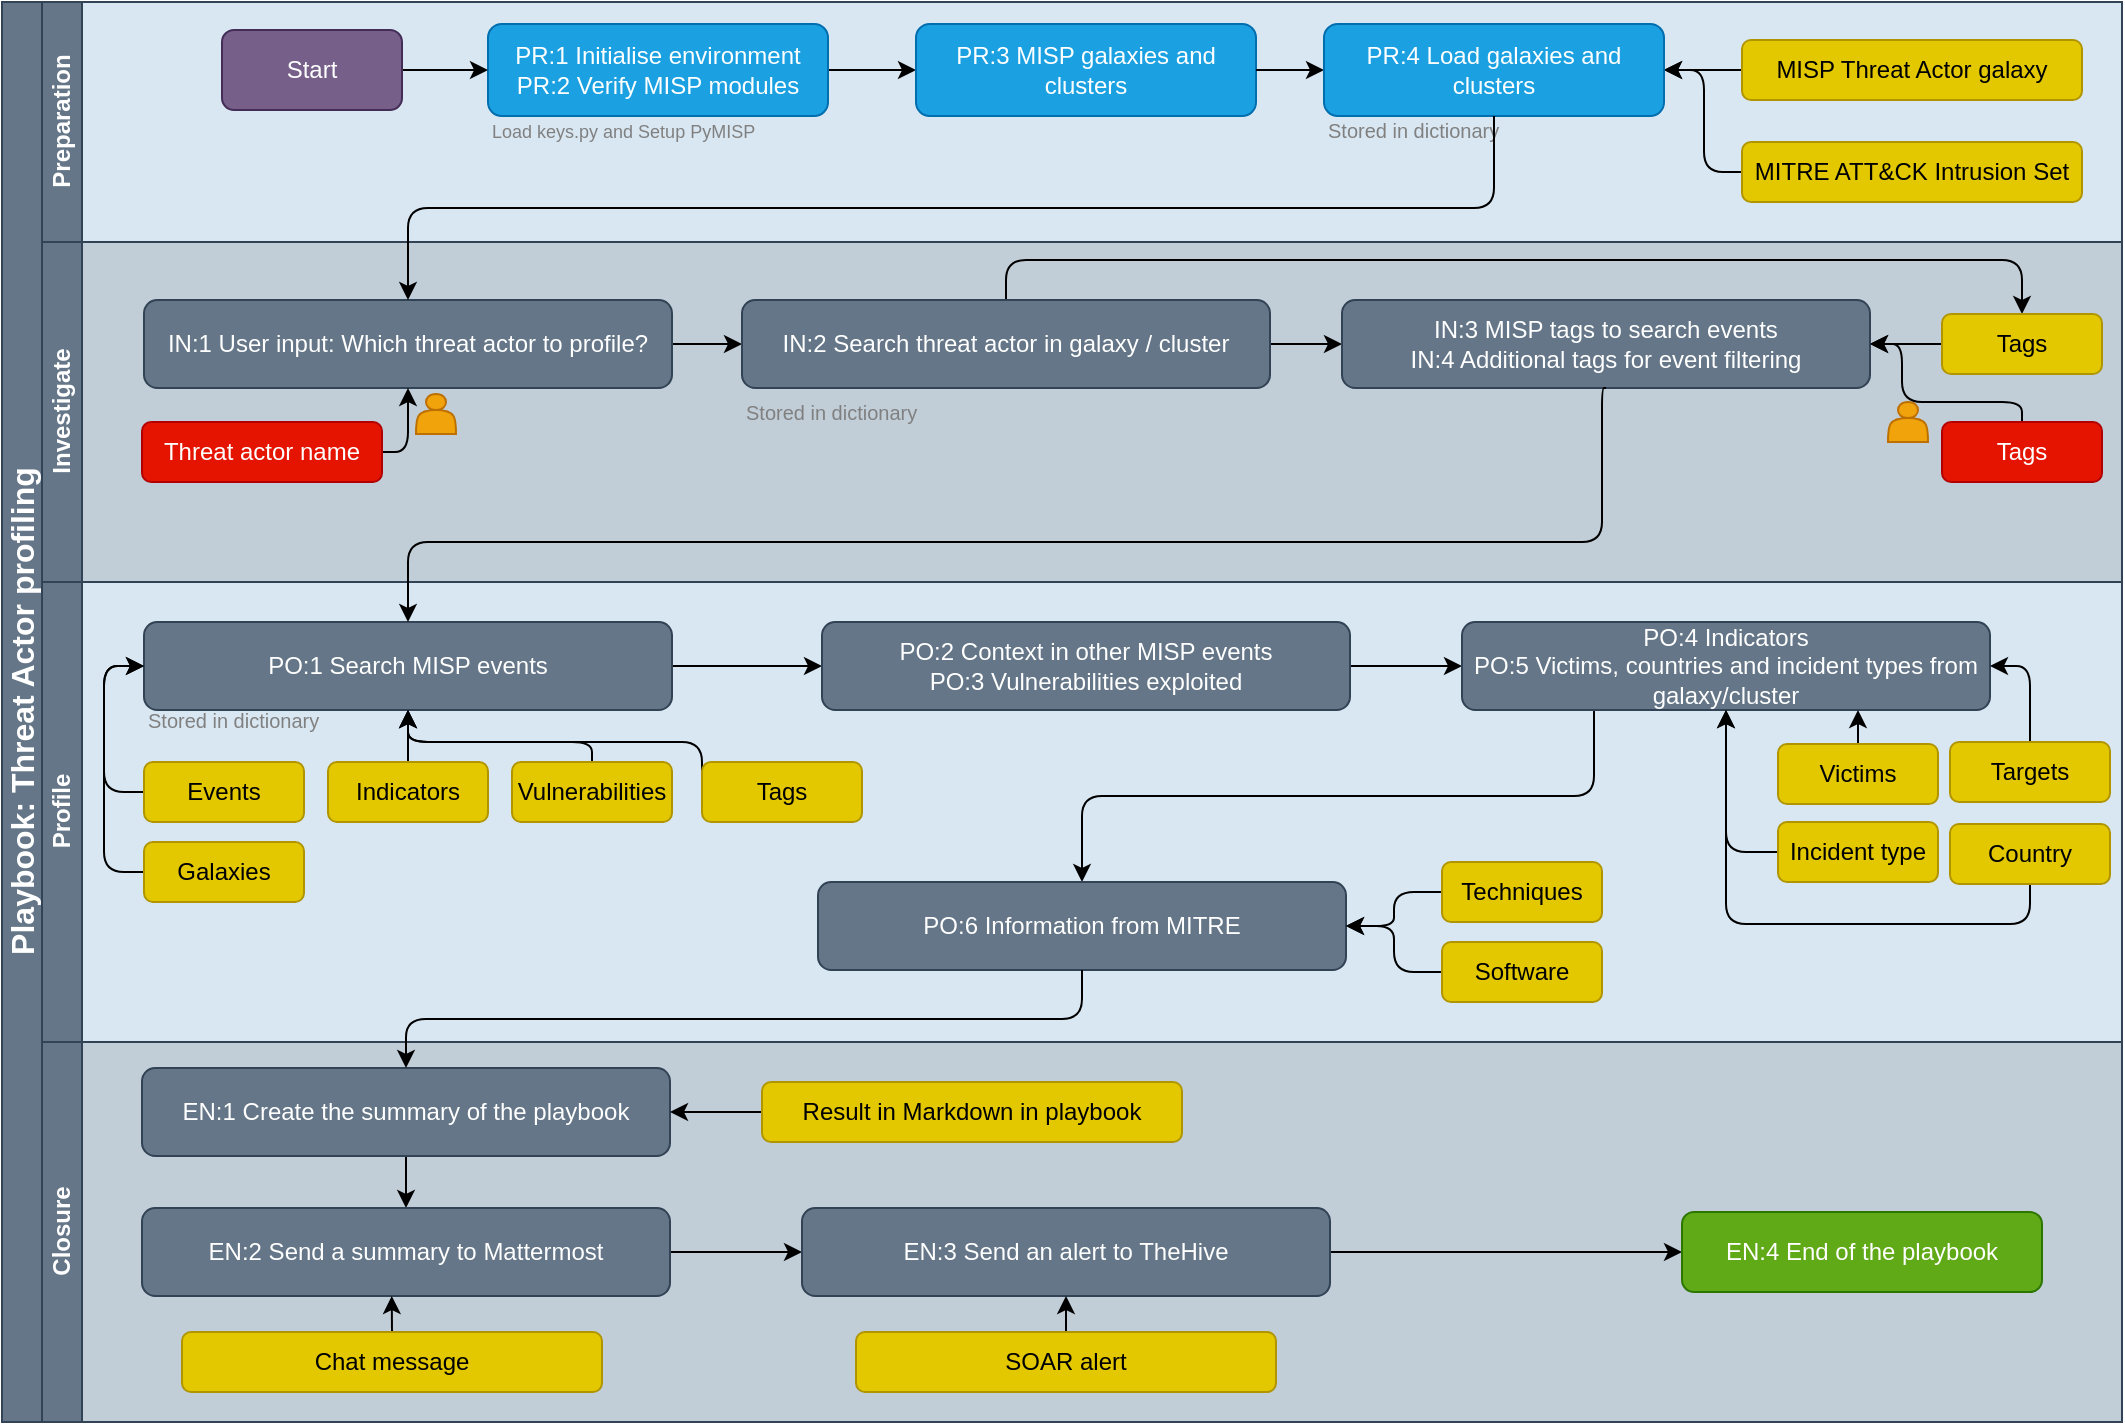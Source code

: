 <mxfile version="17.4.2" type="device"><diagram id="nKIzAm7tzG-mqr7zlI_Q" name="Page-1"><mxGraphModel dx="1042" dy="1855" grid="1" gridSize="10" guides="1" tooltips="1" connect="1" arrows="1" fold="1" page="1" pageScale="1" pageWidth="827" pageHeight="1169" math="0" shadow="0"><root><mxCell id="0"/><mxCell id="1" parent="0"/><mxCell id="KohfZgf_PsEX3PMBVLQR-318" value="&lt;font style=&quot;font-size: 16px&quot;&gt;Playbook:&amp;nbsp;Threat Actor profiling&lt;br&gt;&lt;/font&gt;" style="swimlane;html=1;childLayout=stackLayout;resizeParent=1;resizeParentMax=0;horizontal=0;startSize=20;horizontalStack=0;fillColor=#647687;strokeColor=#314354;fontColor=#ffffff;swimlaneFillColor=#C1CDD7;" parent="1" vertex="1"><mxGeometry x="140" y="-990" width="1060" height="710" as="geometry"/></mxCell><mxCell id="KohfZgf_PsEX3PMBVLQR-319" value="Preparation" style="swimlane;html=1;startSize=20;horizontal=0;fillColor=#647687;strokeColor=#314354;fontColor=#ffffff;swimlaneFillColor=#D9E7F2;" parent="KohfZgf_PsEX3PMBVLQR-318" vertex="1"><mxGeometry x="20" width="1040" height="120" as="geometry"/></mxCell><mxCell id="VpaOhL9IaVA1z4R8rq6b-6" style="edgeStyle=orthogonalEdgeStyle;rounded=0;orthogonalLoop=1;jettySize=auto;html=1;exitX=1;exitY=0.5;exitDx=0;exitDy=0;entryX=0;entryY=0.5;entryDx=0;entryDy=0;" parent="KohfZgf_PsEX3PMBVLQR-319" source="KohfZgf_PsEX3PMBVLQR-320" target="VpaOhL9IaVA1z4R8rq6b-1" edge="1"><mxGeometry relative="1" as="geometry"/></mxCell><mxCell id="KohfZgf_PsEX3PMBVLQR-320" value="PR:1 Initialise environment&lt;br&gt;PR:2 Verify MISP modules" style="rounded=1;whiteSpace=wrap;html=1;fillColor=#1ba1e2;strokeColor=#006EAF;fontColor=#ffffff;" parent="KohfZgf_PsEX3PMBVLQR-319" vertex="1"><mxGeometry x="223" y="11" width="170" height="46" as="geometry"/></mxCell><mxCell id="KohfZgf_PsEX3PMBVLQR-465" value="&lt;font style=&quot;font-size: 9px&quot;&gt;Load keys.py and Setup PyMISP&lt;/font&gt;" style="text;html=1;strokeColor=none;fillColor=none;align=left;verticalAlign=top;whiteSpace=wrap;rounded=0;shadow=0;glass=0;sketch=0;fontColor=#808080;" parent="KohfZgf_PsEX3PMBVLQR-319" vertex="1"><mxGeometry x="223" y="50" width="140" height="35" as="geometry"/></mxCell><mxCell id="gIHjlIItiTIVVG5SaZQt-105" style="edgeStyle=orthogonalEdgeStyle;rounded=1;orthogonalLoop=1;jettySize=auto;html=1;exitX=1;exitY=0.5;exitDx=0;exitDy=0;entryX=0;entryY=0.5;entryDx=0;entryDy=0;" parent="KohfZgf_PsEX3PMBVLQR-319" source="KohfZgf_PsEX3PMBVLQR-702" target="KohfZgf_PsEX3PMBVLQR-320" edge="1"><mxGeometry relative="1" as="geometry"/></mxCell><mxCell id="KohfZgf_PsEX3PMBVLQR-702" value="Start" style="rounded=1;whiteSpace=wrap;html=1;fillColor=#76608a;strokeColor=#432D57;fontColor=#ffffff;" parent="KohfZgf_PsEX3PMBVLQR-319" vertex="1"><mxGeometry x="90" y="14" width="90" height="40" as="geometry"/></mxCell><mxCell id="VpaOhL9IaVA1z4R8rq6b-1" value="PR:3 MISP galaxies and clusters" style="rounded=1;whiteSpace=wrap;html=1;fillColor=#1ba1e2;strokeColor=#006EAF;fontColor=#ffffff;" parent="KohfZgf_PsEX3PMBVLQR-319" vertex="1"><mxGeometry x="437" y="11" width="170" height="46" as="geometry"/></mxCell><mxCell id="VpaOhL9IaVA1z4R8rq6b-4" value="" style="edgeStyle=orthogonalEdgeStyle;rounded=0;orthogonalLoop=1;jettySize=auto;html=1;" parent="KohfZgf_PsEX3PMBVLQR-319" source="VpaOhL9IaVA1z4R8rq6b-1" target="VpaOhL9IaVA1z4R8rq6b-3" edge="1"><mxGeometry relative="1" as="geometry"/></mxCell><mxCell id="luBg4buvKE_CZbFdyPjX-3" style="edgeStyle=orthogonalEdgeStyle;rounded=0;orthogonalLoop=1;jettySize=auto;html=1;exitX=0;exitY=0.5;exitDx=0;exitDy=0;entryX=1;entryY=0.5;entryDx=0;entryDy=0;" edge="1" parent="KohfZgf_PsEX3PMBVLQR-319" source="luBg4buvKE_CZbFdyPjX-1" target="VpaOhL9IaVA1z4R8rq6b-3"><mxGeometry relative="1" as="geometry"/></mxCell><mxCell id="luBg4buvKE_CZbFdyPjX-1" value="MISP Threat Actor galaxy" style="rounded=1;whiteSpace=wrap;html=1;fillColor=#e3c800;strokeColor=#B09500;fontColor=#000000;" vertex="1" parent="KohfZgf_PsEX3PMBVLQR-319"><mxGeometry x="850" y="19" width="170" height="30" as="geometry"/></mxCell><mxCell id="luBg4buvKE_CZbFdyPjX-4" style="edgeStyle=orthogonalEdgeStyle;rounded=1;orthogonalLoop=1;jettySize=auto;html=1;exitX=0;exitY=0.5;exitDx=0;exitDy=0;entryX=1;entryY=0.5;entryDx=0;entryDy=0;" edge="1" parent="KohfZgf_PsEX3PMBVLQR-319" source="luBg4buvKE_CZbFdyPjX-2" target="VpaOhL9IaVA1z4R8rq6b-3"><mxGeometry relative="1" as="geometry"><Array as="points"><mxPoint x="831" y="85"/><mxPoint x="831" y="34"/></Array></mxGeometry></mxCell><mxCell id="luBg4buvKE_CZbFdyPjX-2" value="MITRE ATT&amp;amp;CK Intrusion Set" style="rounded=1;whiteSpace=wrap;html=1;fillColor=#e3c800;strokeColor=#B09500;fontColor=#000000;" vertex="1" parent="KohfZgf_PsEX3PMBVLQR-319"><mxGeometry x="850" y="70" width="170" height="30" as="geometry"/></mxCell><mxCell id="G0nJXRaULMpviKFkd1Ny-122" value="&lt;font size=&quot;1&quot;&gt;Stored in dictionary&lt;br&gt;&lt;/font&gt;" style="text;html=1;strokeColor=none;fillColor=none;align=left;verticalAlign=top;whiteSpace=wrap;rounded=0;shadow=0;glass=0;sketch=0;fontColor=#808080;" parent="KohfZgf_PsEX3PMBVLQR-319" vertex="1"><mxGeometry x="641" y="50" width="110" height="25" as="geometry"/></mxCell><mxCell id="VpaOhL9IaVA1z4R8rq6b-3" value="PR:4 Load galaxies and clusters" style="whiteSpace=wrap;html=1;fillColor=#1ba1e2;strokeColor=#006EAF;fontColor=#ffffff;rounded=1;" parent="KohfZgf_PsEX3PMBVLQR-319" vertex="1"><mxGeometry x="641" y="11" width="170" height="46" as="geometry"/></mxCell><mxCell id="KohfZgf_PsEX3PMBVLQR-329" value="Investigate" style="swimlane;html=1;startSize=20;horizontal=0;fillColor=#647687;strokeColor=#314354;fontColor=#ffffff;" parent="KohfZgf_PsEX3PMBVLQR-318" vertex="1"><mxGeometry x="20" y="120" width="1040" height="170" as="geometry"><mxRectangle x="20" y="160" width="1000" height="20" as="alternateBounds"/></mxGeometry></mxCell><mxCell id="KohfZgf_PsEX3PMBVLQR-346" value="No" style="edgeStyle=orthogonalEdgeStyle;rounded=0;orthogonalLoop=1;jettySize=auto;html=1;exitX=0;exitY=0.5;exitDx=0;exitDy=0;entryX=1;entryY=0.5;entryDx=0;entryDy=0;labelBackgroundColor=none;" parent="KohfZgf_PsEX3PMBVLQR-329" edge="1"><mxGeometry relative="1" as="geometry"><mxPoint x="480" y="230" as="targetPoint"/></mxGeometry></mxCell><mxCell id="KohfZgf_PsEX3PMBVLQR-351" value="" style="edgeStyle=orthogonalEdgeStyle;rounded=0;orthogonalLoop=1;jettySize=auto;html=1;" parent="KohfZgf_PsEX3PMBVLQR-329" edge="1"><mxGeometry relative="1" as="geometry"><mxPoint x="420" y="245" as="sourcePoint"/></mxGeometry></mxCell><mxCell id="KohfZgf_PsEX3PMBVLQR-354" value="" style="edgeStyle=orthogonalEdgeStyle;rounded=0;orthogonalLoop=1;jettySize=auto;html=1;" parent="KohfZgf_PsEX3PMBVLQR-329" edge="1"><mxGeometry relative="1" as="geometry"><mxPoint x="710" y="245" as="sourcePoint"/></mxGeometry></mxCell><mxCell id="KohfZgf_PsEX3PMBVLQR-356" value="" style="edgeStyle=orthogonalEdgeStyle;rounded=0;orthogonalLoop=1;jettySize=auto;html=1;" parent="KohfZgf_PsEX3PMBVLQR-329" edge="1"><mxGeometry relative="1" as="geometry"><mxPoint x="710" y="300" as="sourcePoint"/></mxGeometry></mxCell><mxCell id="C9W6xjzZrmFiVo9IwtYz-24" value="" style="shape=actor;whiteSpace=wrap;html=1;rounded=0;shadow=0;glass=0;sketch=0;fontSize=9;strokeColor=#BD7000;fillColor=#f0a30a;fontColor=#000000;" parent="KohfZgf_PsEX3PMBVLQR-329" vertex="1"><mxGeometry x="187" y="76" width="20" height="20" as="geometry"/></mxCell><mxCell id="VpaOhL9IaVA1z4R8rq6b-16" style="edgeStyle=orthogonalEdgeStyle;rounded=1;orthogonalLoop=1;jettySize=auto;html=1;exitX=1;exitY=0.5;exitDx=0;exitDy=0;entryX=0;entryY=0.5;entryDx=0;entryDy=0;" parent="KohfZgf_PsEX3PMBVLQR-329" source="gIHjlIItiTIVVG5SaZQt-1" target="VpaOhL9IaVA1z4R8rq6b-15" edge="1"><mxGeometry relative="1" as="geometry"/></mxCell><mxCell id="gIHjlIItiTIVVG5SaZQt-1" value="IN:1 User input: Which threat actor to profile?" style="rounded=1;whiteSpace=wrap;html=1;fillColor=#647687;strokeColor=#314354;fontColor=#ffffff;" parent="KohfZgf_PsEX3PMBVLQR-329" vertex="1"><mxGeometry x="51" y="29" width="264" height="44" as="geometry"/></mxCell><mxCell id="VpaOhL9IaVA1z4R8rq6b-12" style="edgeStyle=orthogonalEdgeStyle;rounded=1;orthogonalLoop=1;jettySize=auto;html=1;exitX=1;exitY=0.5;exitDx=0;exitDy=0;entryX=0.5;entryY=1;entryDx=0;entryDy=0;" parent="KohfZgf_PsEX3PMBVLQR-329" source="VpaOhL9IaVA1z4R8rq6b-11" target="gIHjlIItiTIVVG5SaZQt-1" edge="1"><mxGeometry relative="1" as="geometry"/></mxCell><mxCell id="VpaOhL9IaVA1z4R8rq6b-11" value="Threat actor name" style="rounded=1;whiteSpace=wrap;html=1;fillColor=#e51400;strokeColor=#B20000;fontColor=#ffffff;" parent="KohfZgf_PsEX3PMBVLQR-329" vertex="1"><mxGeometry x="50" y="90" width="120" height="30" as="geometry"/></mxCell><mxCell id="luBg4buvKE_CZbFdyPjX-41" style="edgeStyle=orthogonalEdgeStyle;rounded=1;orthogonalLoop=1;jettySize=auto;html=1;exitX=1;exitY=0.5;exitDx=0;exitDy=0;entryX=0;entryY=0.5;entryDx=0;entryDy=0;" edge="1" parent="KohfZgf_PsEX3PMBVLQR-329" source="VpaOhL9IaVA1z4R8rq6b-15" target="luBg4buvKE_CZbFdyPjX-40"><mxGeometry relative="1" as="geometry"/></mxCell><mxCell id="luBg4buvKE_CZbFdyPjX-51" style="edgeStyle=orthogonalEdgeStyle;rounded=1;orthogonalLoop=1;jettySize=auto;html=1;exitX=0.5;exitY=0;exitDx=0;exitDy=0;entryX=0.5;entryY=0;entryDx=0;entryDy=0;" edge="1" parent="KohfZgf_PsEX3PMBVLQR-329" source="VpaOhL9IaVA1z4R8rq6b-15" target="G0nJXRaULMpviKFkd1Ny-3"><mxGeometry relative="1" as="geometry"/></mxCell><mxCell id="VpaOhL9IaVA1z4R8rq6b-15" value="IN:2 Search threat actor in galaxy / cluster" style="rounded=1;whiteSpace=wrap;html=1;fillColor=#647687;strokeColor=#314354;fontColor=#ffffff;" parent="KohfZgf_PsEX3PMBVLQR-329" vertex="1"><mxGeometry x="350" y="29" width="264" height="44" as="geometry"/></mxCell><mxCell id="G0nJXRaULMpviKFkd1Ny-240" style="edgeStyle=orthogonalEdgeStyle;rounded=1;orthogonalLoop=1;jettySize=auto;html=1;exitX=0.5;exitY=1;exitDx=0;exitDy=0;entryX=0.5;entryY=0;entryDx=0;entryDy=0;" parent="KohfZgf_PsEX3PMBVLQR-329" target="G0nJXRaULMpviKFkd1Ny-10" edge="1"><mxGeometry relative="1" as="geometry"><mxPoint x="520" y="140" as="sourcePoint"/></mxGeometry></mxCell><mxCell id="luBg4buvKE_CZbFdyPjX-45" style="edgeStyle=orthogonalEdgeStyle;rounded=1;orthogonalLoop=1;jettySize=auto;html=1;exitX=0;exitY=0.5;exitDx=0;exitDy=0;entryX=1;entryY=0.5;entryDx=0;entryDy=0;" edge="1" parent="KohfZgf_PsEX3PMBVLQR-329" source="G0nJXRaULMpviKFkd1Ny-3" target="luBg4buvKE_CZbFdyPjX-40"><mxGeometry relative="1" as="geometry"/></mxCell><mxCell id="G0nJXRaULMpviKFkd1Ny-3" value="Tags" style="rounded=1;whiteSpace=wrap;html=1;fillColor=#e3c800;strokeColor=#B09500;fontColor=#000000;" parent="KohfZgf_PsEX3PMBVLQR-329" vertex="1"><mxGeometry x="950" y="36" width="80" height="30" as="geometry"/></mxCell><mxCell id="G0nJXRaULMpviKFkd1Ny-7" style="edgeStyle=orthogonalEdgeStyle;rounded=1;orthogonalLoop=1;jettySize=auto;html=1;exitX=0;exitY=0.5;exitDx=0;exitDy=0;entryX=1;entryY=0.5;entryDx=0;entryDy=0;" parent="KohfZgf_PsEX3PMBVLQR-329" target="G0nJXRaULMpviKFkd1Ny-2" edge="1"><mxGeometry relative="1" as="geometry"><mxPoint x="710" y="88" as="sourcePoint"/></mxGeometry></mxCell><mxCell id="G0nJXRaULMpviKFkd1Ny-236" value="&lt;font size=&quot;1&quot;&gt;Stored in dictionary&lt;br&gt;&lt;/font&gt;" style="text;html=1;strokeColor=none;fillColor=none;align=left;verticalAlign=top;whiteSpace=wrap;rounded=0;shadow=0;glass=0;sketch=0;fontColor=#808080;" parent="KohfZgf_PsEX3PMBVLQR-329" vertex="1"><mxGeometry x="350" y="71" width="110" height="25" as="geometry"/></mxCell><mxCell id="G0nJXRaULMpviKFkd1Ny-245" style="edgeStyle=orthogonalEdgeStyle;rounded=1;orthogonalLoop=1;jettySize=auto;html=1;exitX=1;exitY=0.5;exitDx=0;exitDy=0;entryX=0.5;entryY=1;entryDx=0;entryDy=0;" parent="KohfZgf_PsEX3PMBVLQR-329" source="G0nJXRaULMpviKFkd1Ny-238" edge="1"><mxGeometry relative="1" as="geometry"><mxPoint x="852" y="224" as="targetPoint"/></mxGeometry></mxCell><mxCell id="G0nJXRaULMpviKFkd1Ny-255" style="edgeStyle=orthogonalEdgeStyle;rounded=1;orthogonalLoop=1;jettySize=auto;html=1;exitX=0;exitY=0.5;exitDx=0;exitDy=0;entryX=0.5;entryY=1;entryDx=0;entryDy=0;" parent="KohfZgf_PsEX3PMBVLQR-329" target="G0nJXRaULMpviKFkd1Ny-10" edge="1"><mxGeometry relative="1" as="geometry"><mxPoint x="234" y="259" as="sourcePoint"/></mxGeometry></mxCell><mxCell id="luBg4buvKE_CZbFdyPjX-40" value="IN:3 MISP tags to search events&lt;br&gt;IN:4 Additional tags for event filtering" style="rounded=1;whiteSpace=wrap;html=1;fillColor=#647687;strokeColor=#314354;fontColor=#ffffff;" vertex="1" parent="KohfZgf_PsEX3PMBVLQR-329"><mxGeometry x="650" y="29" width="264" height="44" as="geometry"/></mxCell><mxCell id="luBg4buvKE_CZbFdyPjX-50" style="edgeStyle=orthogonalEdgeStyle;rounded=1;orthogonalLoop=1;jettySize=auto;html=1;exitX=0.5;exitY=0;exitDx=0;exitDy=0;entryX=1;entryY=0.5;entryDx=0;entryDy=0;" edge="1" parent="KohfZgf_PsEX3PMBVLQR-329" source="luBg4buvKE_CZbFdyPjX-46" target="luBg4buvKE_CZbFdyPjX-40"><mxGeometry relative="1" as="geometry"><Array as="points"><mxPoint x="990" y="80"/><mxPoint x="930" y="80"/><mxPoint x="930" y="51"/></Array></mxGeometry></mxCell><mxCell id="luBg4buvKE_CZbFdyPjX-46" value="Tags" style="rounded=1;whiteSpace=wrap;html=1;fillColor=#e51400;strokeColor=#B20000;fontColor=#ffffff;" vertex="1" parent="KohfZgf_PsEX3PMBVLQR-329"><mxGeometry x="950" y="90" width="80" height="30" as="geometry"/></mxCell><mxCell id="luBg4buvKE_CZbFdyPjX-47" value="" style="shape=actor;whiteSpace=wrap;html=1;rounded=0;shadow=0;glass=0;sketch=0;fontSize=9;strokeColor=#BD7000;fillColor=#f0a30a;fontColor=#000000;" vertex="1" parent="KohfZgf_PsEX3PMBVLQR-329"><mxGeometry x="923" y="80" width="20" height="20" as="geometry"/></mxCell><mxCell id="VpaOhL9IaVA1z4R8rq6b-18" value="Profile" style="swimlane;html=1;startSize=20;horizontal=0;fillColor=#647687;strokeColor=#314354;fontColor=#ffffff;swimlaneFillColor=#D9E7F2;" parent="KohfZgf_PsEX3PMBVLQR-318" vertex="1"><mxGeometry x="20" y="290" width="1040" height="230" as="geometry"/></mxCell><mxCell id="VpaOhL9IaVA1z4R8rq6b-27" style="edgeStyle=orthogonalEdgeStyle;rounded=1;orthogonalLoop=1;jettySize=auto;html=1;exitX=1;exitY=0.5;exitDx=0;exitDy=0;entryX=0;entryY=0.5;entryDx=0;entryDy=0;" parent="VpaOhL9IaVA1z4R8rq6b-18" source="VpaOhL9IaVA1z4R8rq6b-19" target="VpaOhL9IaVA1z4R8rq6b-20" edge="1"><mxGeometry relative="1" as="geometry"/></mxCell><mxCell id="VpaOhL9IaVA1z4R8rq6b-19" value="PO:1 Search MISP events" style="rounded=1;whiteSpace=wrap;html=1;fillColor=#647687;strokeColor=#314354;fontColor=#ffffff;" parent="VpaOhL9IaVA1z4R8rq6b-18" vertex="1"><mxGeometry x="51" y="20" width="264" height="44" as="geometry"/></mxCell><mxCell id="luBg4buvKE_CZbFdyPjX-16" style="edgeStyle=orthogonalEdgeStyle;rounded=1;orthogonalLoop=1;jettySize=auto;html=1;exitX=1;exitY=0.5;exitDx=0;exitDy=0;entryX=0;entryY=0.5;entryDx=0;entryDy=0;" edge="1" parent="VpaOhL9IaVA1z4R8rq6b-18" source="VpaOhL9IaVA1z4R8rq6b-20" target="luBg4buvKE_CZbFdyPjX-15"><mxGeometry relative="1" as="geometry"/></mxCell><mxCell id="VpaOhL9IaVA1z4R8rq6b-20" value="PO:2 Context in other MISP events&lt;br&gt;PO:3 Vulnerabilities exploited" style="rounded=1;whiteSpace=wrap;html=1;fillColor=#647687;strokeColor=#314354;fontColor=#ffffff;" parent="VpaOhL9IaVA1z4R8rq6b-18" vertex="1"><mxGeometry x="390" y="20" width="264" height="44" as="geometry"/></mxCell><mxCell id="VpaOhL9IaVA1z4R8rq6b-38" style="edgeStyle=orthogonalEdgeStyle;rounded=1;orthogonalLoop=1;jettySize=auto;html=1;exitX=0;exitY=0.5;exitDx=0;exitDy=0;entryX=0;entryY=0.5;entryDx=0;entryDy=0;" parent="VpaOhL9IaVA1z4R8rq6b-18" source="VpaOhL9IaVA1z4R8rq6b-23" target="VpaOhL9IaVA1z4R8rq6b-19" edge="1"><mxGeometry relative="1" as="geometry"/></mxCell><mxCell id="VpaOhL9IaVA1z4R8rq6b-23" value="Events" style="rounded=1;whiteSpace=wrap;html=1;fillColor=#e3c800;strokeColor=#B09500;fontColor=#000000;" parent="VpaOhL9IaVA1z4R8rq6b-18" vertex="1"><mxGeometry x="51" y="90" width="80" height="30" as="geometry"/></mxCell><mxCell id="luBg4buvKE_CZbFdyPjX-11" style="edgeStyle=orthogonalEdgeStyle;rounded=0;orthogonalLoop=1;jettySize=auto;html=1;exitX=0.5;exitY=0;exitDx=0;exitDy=0;entryX=0.5;entryY=1;entryDx=0;entryDy=0;" edge="1" parent="VpaOhL9IaVA1z4R8rq6b-18" source="VpaOhL9IaVA1z4R8rq6b-24" target="VpaOhL9IaVA1z4R8rq6b-19"><mxGeometry relative="1" as="geometry"/></mxCell><mxCell id="VpaOhL9IaVA1z4R8rq6b-24" value="Indicators" style="rounded=1;whiteSpace=wrap;html=1;fillColor=#e3c800;strokeColor=#B09500;fontColor=#000000;" parent="VpaOhL9IaVA1z4R8rq6b-18" vertex="1"><mxGeometry x="143" y="90" width="80" height="30" as="geometry"/></mxCell><mxCell id="VpaOhL9IaVA1z4R8rq6b-29" value="&lt;font size=&quot;1&quot;&gt;Stored in dictionary&lt;br&gt;&lt;/font&gt;" style="text;html=1;strokeColor=none;fillColor=none;align=left;verticalAlign=top;whiteSpace=wrap;rounded=0;shadow=0;glass=0;sketch=0;fontColor=#808080;" parent="VpaOhL9IaVA1z4R8rq6b-18" vertex="1"><mxGeometry x="51" y="55" width="110" height="25" as="geometry"/></mxCell><mxCell id="luBg4buvKE_CZbFdyPjX-12" style="edgeStyle=orthogonalEdgeStyle;rounded=1;orthogonalLoop=1;jettySize=auto;html=1;exitX=0.5;exitY=0;exitDx=0;exitDy=0;" edge="1" parent="VpaOhL9IaVA1z4R8rq6b-18" source="VpaOhL9IaVA1z4R8rq6b-34" target="VpaOhL9IaVA1z4R8rq6b-19"><mxGeometry relative="1" as="geometry"><Array as="points"><mxPoint x="275" y="80"/><mxPoint x="183" y="80"/></Array></mxGeometry></mxCell><mxCell id="VpaOhL9IaVA1z4R8rq6b-34" value="Vulnerabilities" style="rounded=1;whiteSpace=wrap;html=1;fillColor=#e3c800;strokeColor=#B09500;fontColor=#000000;" parent="VpaOhL9IaVA1z4R8rq6b-18" vertex="1"><mxGeometry x="235" y="90" width="80" height="30" as="geometry"/></mxCell><mxCell id="luBg4buvKE_CZbFdyPjX-14" style="edgeStyle=orthogonalEdgeStyle;rounded=1;orthogonalLoop=1;jettySize=auto;html=1;exitX=0;exitY=0.5;exitDx=0;exitDy=0;entryX=0.5;entryY=1;entryDx=0;entryDy=0;" edge="1" parent="VpaOhL9IaVA1z4R8rq6b-18" source="VpaOhL9IaVA1z4R8rq6b-35" target="VpaOhL9IaVA1z4R8rq6b-19"><mxGeometry relative="1" as="geometry"><Array as="points"><mxPoint x="330" y="80"/><mxPoint x="183" y="80"/></Array></mxGeometry></mxCell><mxCell id="VpaOhL9IaVA1z4R8rq6b-35" value="Tags" style="rounded=1;whiteSpace=wrap;html=1;fillColor=#e3c800;strokeColor=#B09500;fontColor=#000000;" parent="VpaOhL9IaVA1z4R8rq6b-18" vertex="1"><mxGeometry x="330" y="90" width="80" height="30" as="geometry"/></mxCell><mxCell id="luBg4buvKE_CZbFdyPjX-13" style="edgeStyle=orthogonalEdgeStyle;rounded=1;orthogonalLoop=1;jettySize=auto;html=1;exitX=0;exitY=0.5;exitDx=0;exitDy=0;entryX=0;entryY=0.5;entryDx=0;entryDy=0;" edge="1" parent="VpaOhL9IaVA1z4R8rq6b-18" source="G0nJXRaULMpviKFkd1Ny-247" target="VpaOhL9IaVA1z4R8rq6b-19"><mxGeometry relative="1" as="geometry"/></mxCell><mxCell id="G0nJXRaULMpviKFkd1Ny-247" value="Galaxies" style="rounded=1;whiteSpace=wrap;html=1;fillColor=#e3c800;strokeColor=#B09500;fontColor=#000000;" parent="VpaOhL9IaVA1z4R8rq6b-18" vertex="1"><mxGeometry x="51" y="130" width="80" height="30" as="geometry"/></mxCell><mxCell id="luBg4buvKE_CZbFdyPjX-32" style="edgeStyle=orthogonalEdgeStyle;rounded=1;orthogonalLoop=1;jettySize=auto;html=1;exitX=0.25;exitY=1;exitDx=0;exitDy=0;entryX=0.5;entryY=0;entryDx=0;entryDy=0;" edge="1" parent="VpaOhL9IaVA1z4R8rq6b-18" source="luBg4buvKE_CZbFdyPjX-15" target="luBg4buvKE_CZbFdyPjX-27"><mxGeometry relative="1" as="geometry"/></mxCell><mxCell id="luBg4buvKE_CZbFdyPjX-15" value="PO:4 Indicators&lt;br&gt;PO:5 Victims, countries and incident types from galaxy/cluster" style="rounded=1;whiteSpace=wrap;html=1;fillColor=#647687;strokeColor=#314354;fontColor=#ffffff;" vertex="1" parent="VpaOhL9IaVA1z4R8rq6b-18"><mxGeometry x="710" y="20" width="264" height="44" as="geometry"/></mxCell><mxCell id="luBg4buvKE_CZbFdyPjX-21" style="edgeStyle=orthogonalEdgeStyle;rounded=1;orthogonalLoop=1;jettySize=auto;html=1;exitX=0.5;exitY=0;exitDx=0;exitDy=0;entryX=1;entryY=0.5;entryDx=0;entryDy=0;" edge="1" parent="VpaOhL9IaVA1z4R8rq6b-18" source="luBg4buvKE_CZbFdyPjX-17" target="luBg4buvKE_CZbFdyPjX-15"><mxGeometry relative="1" as="geometry"/></mxCell><mxCell id="luBg4buvKE_CZbFdyPjX-17" value="Targets" style="rounded=1;whiteSpace=wrap;html=1;fillColor=#e3c800;strokeColor=#B09500;fontColor=#000000;" vertex="1" parent="VpaOhL9IaVA1z4R8rq6b-18"><mxGeometry x="954" y="80" width="80" height="30" as="geometry"/></mxCell><mxCell id="luBg4buvKE_CZbFdyPjX-23" style="edgeStyle=orthogonalEdgeStyle;rounded=1;orthogonalLoop=1;jettySize=auto;html=1;exitX=0.5;exitY=0;exitDx=0;exitDy=0;entryX=0.75;entryY=1;entryDx=0;entryDy=0;" edge="1" parent="VpaOhL9IaVA1z4R8rq6b-18" source="luBg4buvKE_CZbFdyPjX-18" target="luBg4buvKE_CZbFdyPjX-15"><mxGeometry relative="1" as="geometry"/></mxCell><mxCell id="luBg4buvKE_CZbFdyPjX-18" value="Victims" style="rounded=1;whiteSpace=wrap;html=1;fillColor=#e3c800;strokeColor=#B09500;fontColor=#000000;" vertex="1" parent="VpaOhL9IaVA1z4R8rq6b-18"><mxGeometry x="868" y="81" width="80" height="30" as="geometry"/></mxCell><mxCell id="luBg4buvKE_CZbFdyPjX-25" style="edgeStyle=orthogonalEdgeStyle;rounded=1;orthogonalLoop=1;jettySize=auto;html=1;exitX=0;exitY=0.5;exitDx=0;exitDy=0;entryX=0.5;entryY=1;entryDx=0;entryDy=0;" edge="1" parent="VpaOhL9IaVA1z4R8rq6b-18" source="luBg4buvKE_CZbFdyPjX-19" target="luBg4buvKE_CZbFdyPjX-15"><mxGeometry relative="1" as="geometry"/></mxCell><mxCell id="luBg4buvKE_CZbFdyPjX-19" value="Incident type" style="rounded=1;whiteSpace=wrap;html=1;fillColor=#e3c800;strokeColor=#B09500;fontColor=#000000;" vertex="1" parent="VpaOhL9IaVA1z4R8rq6b-18"><mxGeometry x="868" y="120" width="80" height="30" as="geometry"/></mxCell><mxCell id="luBg4buvKE_CZbFdyPjX-26" style="edgeStyle=orthogonalEdgeStyle;rounded=1;orthogonalLoop=1;jettySize=auto;html=1;exitX=0.5;exitY=1;exitDx=0;exitDy=0;entryX=0.5;entryY=1;entryDx=0;entryDy=0;" edge="1" parent="VpaOhL9IaVA1z4R8rq6b-18" source="luBg4buvKE_CZbFdyPjX-20" target="luBg4buvKE_CZbFdyPjX-15"><mxGeometry relative="1" as="geometry"/></mxCell><mxCell id="luBg4buvKE_CZbFdyPjX-20" value="Country" style="rounded=1;whiteSpace=wrap;html=1;fillColor=#e3c800;strokeColor=#B09500;fontColor=#000000;" vertex="1" parent="VpaOhL9IaVA1z4R8rq6b-18"><mxGeometry x="954" y="121" width="80" height="30" as="geometry"/></mxCell><mxCell id="luBg4buvKE_CZbFdyPjX-27" value="PO:6 Information from MITRE" style="rounded=1;whiteSpace=wrap;html=1;fillColor=#647687;strokeColor=#314354;fontColor=#ffffff;" vertex="1" parent="VpaOhL9IaVA1z4R8rq6b-18"><mxGeometry x="388" y="150" width="264" height="44" as="geometry"/></mxCell><mxCell id="luBg4buvKE_CZbFdyPjX-30" style="edgeStyle=orthogonalEdgeStyle;rounded=1;orthogonalLoop=1;jettySize=auto;html=1;exitX=0;exitY=0.5;exitDx=0;exitDy=0;entryX=1;entryY=0.5;entryDx=0;entryDy=0;" edge="1" parent="VpaOhL9IaVA1z4R8rq6b-18" source="luBg4buvKE_CZbFdyPjX-28" target="luBg4buvKE_CZbFdyPjX-27"><mxGeometry relative="1" as="geometry"/></mxCell><mxCell id="luBg4buvKE_CZbFdyPjX-28" value="Techniques" style="rounded=1;whiteSpace=wrap;html=1;fillColor=#e3c800;strokeColor=#B09500;fontColor=#000000;" vertex="1" parent="VpaOhL9IaVA1z4R8rq6b-18"><mxGeometry x="700" y="140" width="80" height="30" as="geometry"/></mxCell><mxCell id="luBg4buvKE_CZbFdyPjX-31" style="edgeStyle=orthogonalEdgeStyle;rounded=1;orthogonalLoop=1;jettySize=auto;html=1;exitX=0;exitY=0.5;exitDx=0;exitDy=0;entryX=1;entryY=0.5;entryDx=0;entryDy=0;" edge="1" parent="VpaOhL9IaVA1z4R8rq6b-18" source="luBg4buvKE_CZbFdyPjX-29" target="luBg4buvKE_CZbFdyPjX-27"><mxGeometry relative="1" as="geometry"/></mxCell><mxCell id="luBg4buvKE_CZbFdyPjX-29" value="Software" style="rounded=1;whiteSpace=wrap;html=1;fillColor=#e3c800;strokeColor=#B09500;fontColor=#000000;" vertex="1" parent="VpaOhL9IaVA1z4R8rq6b-18"><mxGeometry x="700" y="180" width="80" height="30" as="geometry"/></mxCell><mxCell id="KohfZgf_PsEX3PMBVLQR-427" value="Closure" style="swimlane;html=1;startSize=20;horizontal=0;fillColor=#647687;strokeColor=#314354;fontColor=#ffffff;" parent="KohfZgf_PsEX3PMBVLQR-318" vertex="1"><mxGeometry x="20" y="520" width="1040" height="190" as="geometry"/></mxCell><mxCell id="KohfZgf_PsEX3PMBVLQR-428" value="" style="edgeStyle=orthogonalEdgeStyle;rounded=0;orthogonalLoop=1;jettySize=auto;html=1;" parent="KohfZgf_PsEX3PMBVLQR-427" edge="1"><mxGeometry relative="1" as="geometry"><mxPoint x="170" y="35.048" as="sourcePoint"/></mxGeometry></mxCell><mxCell id="KohfZgf_PsEX3PMBVLQR-430" value="" style="edgeStyle=orthogonalEdgeStyle;rounded=0;orthogonalLoop=1;jettySize=auto;html=1;" parent="KohfZgf_PsEX3PMBVLQR-427" edge="1"><mxGeometry relative="1" as="geometry"><mxPoint x="320" y="35.048" as="sourcePoint"/></mxGeometry></mxCell><mxCell id="KohfZgf_PsEX3PMBVLQR-432" style="edgeStyle=orthogonalEdgeStyle;rounded=1;orthogonalLoop=1;jettySize=auto;html=1;exitX=0.5;exitY=1;exitDx=0;exitDy=0;entryX=0.5;entryY=0;entryDx=0;entryDy=0;labelBackgroundColor=none;strokeColor=default;" parent="KohfZgf_PsEX3PMBVLQR-427" edge="1"><mxGeometry relative="1" as="geometry"><Array as="points"><mxPoint x="410" y="60"/><mxPoint x="110" y="60"/></Array><mxPoint x="410" y="50" as="sourcePoint"/></mxGeometry></mxCell><mxCell id="KohfZgf_PsEX3PMBVLQR-434" value="" style="edgeStyle=orthogonalEdgeStyle;rounded=0;orthogonalLoop=1;jettySize=auto;html=1;" parent="KohfZgf_PsEX3PMBVLQR-427" edge="1"><mxGeometry relative="1" as="geometry"><mxPoint x="200" y="95.048" as="targetPoint"/></mxGeometry></mxCell><mxCell id="KohfZgf_PsEX3PMBVLQR-436" value="" style="edgeStyle=orthogonalEdgeStyle;rounded=0;orthogonalLoop=1;jettySize=auto;html=1;" parent="KohfZgf_PsEX3PMBVLQR-427" edge="1"><mxGeometry relative="1" as="geometry"><mxPoint x="350" y="95.048" as="targetPoint"/></mxGeometry></mxCell><mxCell id="KohfZgf_PsEX3PMBVLQR-438" style="edgeStyle=orthogonalEdgeStyle;rounded=1;orthogonalLoop=1;jettySize=auto;html=1;exitX=0.5;exitY=1;exitDx=0;exitDy=0;entryX=0.5;entryY=0;entryDx=0;entryDy=0;labelBackgroundColor=none;strokeColor=default;" parent="KohfZgf_PsEX3PMBVLQR-427" edge="1"><mxGeometry relative="1" as="geometry"><Array as="points"><mxPoint x="410" y="120"/><mxPoint x="110" y="120"/></Array><mxPoint x="410" y="110" as="sourcePoint"/></mxGeometry></mxCell><mxCell id="KohfZgf_PsEX3PMBVLQR-440" value="" style="edgeStyle=orthogonalEdgeStyle;rounded=0;orthogonalLoop=1;jettySize=auto;html=1;" parent="KohfZgf_PsEX3PMBVLQR-427" edge="1"><mxGeometry relative="1" as="geometry"><mxPoint x="200" y="155.048" as="targetPoint"/></mxGeometry></mxCell><mxCell id="luBg4buvKE_CZbFdyPjX-37" style="edgeStyle=orthogonalEdgeStyle;rounded=1;orthogonalLoop=1;jettySize=auto;html=1;exitX=0.5;exitY=1;exitDx=0;exitDy=0;entryX=0.5;entryY=0;entryDx=0;entryDy=0;" edge="1" parent="KohfZgf_PsEX3PMBVLQR-427" source="VpaOhL9IaVA1z4R8rq6b-106" target="VpaOhL9IaVA1z4R8rq6b-117"><mxGeometry relative="1" as="geometry"/></mxCell><mxCell id="VpaOhL9IaVA1z4R8rq6b-106" value="EN:1 Create the summary of the playbook" style="rounded=1;whiteSpace=wrap;html=1;fillColor=#647687;strokeColor=#314354;fontColor=#ffffff;" parent="KohfZgf_PsEX3PMBVLQR-427" vertex="1"><mxGeometry x="50" y="13" width="264" height="44" as="geometry"/></mxCell><mxCell id="luBg4buvKE_CZbFdyPjX-36" style="edgeStyle=orthogonalEdgeStyle;rounded=1;orthogonalLoop=1;jettySize=auto;html=1;exitX=0;exitY=0.5;exitDx=0;exitDy=0;entryX=1;entryY=0.5;entryDx=0;entryDy=0;" edge="1" parent="KohfZgf_PsEX3PMBVLQR-427" source="VpaOhL9IaVA1z4R8rq6b-109" target="VpaOhL9IaVA1z4R8rq6b-106"><mxGeometry relative="1" as="geometry"/></mxCell><mxCell id="VpaOhL9IaVA1z4R8rq6b-109" value="Result in Markdown in playbook" style="rounded=1;whiteSpace=wrap;html=1;fillColor=#e3c800;strokeColor=#B09500;fontColor=#000000;" parent="KohfZgf_PsEX3PMBVLQR-427" vertex="1"><mxGeometry x="360" y="20" width="210" height="30" as="geometry"/></mxCell><mxCell id="VpaOhL9IaVA1z4R8rq6b-232" style="edgeStyle=orthogonalEdgeStyle;rounded=1;orthogonalLoop=1;jettySize=auto;html=1;exitX=1;exitY=0.5;exitDx=0;exitDy=0;entryX=0;entryY=0.5;entryDx=0;entryDy=0;" parent="KohfZgf_PsEX3PMBVLQR-427" source="VpaOhL9IaVA1z4R8rq6b-117" target="VpaOhL9IaVA1z4R8rq6b-222" edge="1"><mxGeometry relative="1" as="geometry"/></mxCell><mxCell id="VpaOhL9IaVA1z4R8rq6b-117" value="EN:2 Send a summary to Mattermost" style="rounded=1;whiteSpace=wrap;html=1;fillColor=#647687;strokeColor=#314354;fontColor=#ffffff;" parent="KohfZgf_PsEX3PMBVLQR-427" vertex="1"><mxGeometry x="50" y="83" width="264" height="44" as="geometry"/></mxCell><mxCell id="luBg4buvKE_CZbFdyPjX-38" style="edgeStyle=orthogonalEdgeStyle;rounded=1;orthogonalLoop=1;jettySize=auto;html=1;exitX=1;exitY=0.5;exitDx=0;exitDy=0;entryX=0;entryY=0.5;entryDx=0;entryDy=0;" edge="1" parent="KohfZgf_PsEX3PMBVLQR-427" source="VpaOhL9IaVA1z4R8rq6b-222" target="VpaOhL9IaVA1z4R8rq6b-228"><mxGeometry relative="1" as="geometry"/></mxCell><mxCell id="VpaOhL9IaVA1z4R8rq6b-222" value="EN:3 Send an alert to TheHive" style="rounded=1;whiteSpace=wrap;html=1;fillColor=#647687;strokeColor=#314354;fontColor=#ffffff;" parent="KohfZgf_PsEX3PMBVLQR-427" vertex="1"><mxGeometry x="380" y="83" width="264" height="44" as="geometry"/></mxCell><mxCell id="VpaOhL9IaVA1z4R8rq6b-225" style="edgeStyle=orthogonalEdgeStyle;rounded=1;orthogonalLoop=1;jettySize=auto;html=1;exitX=0.5;exitY=0;exitDx=0;exitDy=0;entryX=0.473;entryY=1;entryDx=0;entryDy=0;entryPerimeter=0;" parent="KohfZgf_PsEX3PMBVLQR-427" source="VpaOhL9IaVA1z4R8rq6b-223" target="VpaOhL9IaVA1z4R8rq6b-117" edge="1"><mxGeometry relative="1" as="geometry"/></mxCell><mxCell id="VpaOhL9IaVA1z4R8rq6b-223" value="Chat message" style="rounded=1;whiteSpace=wrap;html=1;fillColor=#e3c800;strokeColor=#B09500;fontColor=#000000;" parent="KohfZgf_PsEX3PMBVLQR-427" vertex="1"><mxGeometry x="70" y="145" width="210" height="30" as="geometry"/></mxCell><mxCell id="VpaOhL9IaVA1z4R8rq6b-226" style="edgeStyle=orthogonalEdgeStyle;rounded=1;orthogonalLoop=1;jettySize=auto;html=1;exitX=0.5;exitY=0;exitDx=0;exitDy=0;entryX=0.5;entryY=1;entryDx=0;entryDy=0;" parent="KohfZgf_PsEX3PMBVLQR-427" source="VpaOhL9IaVA1z4R8rq6b-224" target="VpaOhL9IaVA1z4R8rq6b-222" edge="1"><mxGeometry relative="1" as="geometry"/></mxCell><mxCell id="VpaOhL9IaVA1z4R8rq6b-224" value="SOAR alert" style="rounded=1;whiteSpace=wrap;html=1;fillColor=#e3c800;strokeColor=#B09500;fontColor=#000000;" parent="KohfZgf_PsEX3PMBVLQR-427" vertex="1"><mxGeometry x="407" y="145" width="210" height="30" as="geometry"/></mxCell><mxCell id="VpaOhL9IaVA1z4R8rq6b-228" value="EN:4 End of the playbook" style="rounded=1;whiteSpace=wrap;html=1;fillColor=#60a917;strokeColor=#2D7600;fontColor=#ffffff;" parent="KohfZgf_PsEX3PMBVLQR-427" vertex="1"><mxGeometry x="820" y="85" width="180" height="40" as="geometry"/></mxCell><mxCell id="luBg4buvKE_CZbFdyPjX-33" style="edgeStyle=orthogonalEdgeStyle;rounded=1;orthogonalLoop=1;jettySize=auto;html=1;exitX=0.5;exitY=1;exitDx=0;exitDy=0;entryX=0.5;entryY=0;entryDx=0;entryDy=0;" edge="1" parent="KohfZgf_PsEX3PMBVLQR-318" source="VpaOhL9IaVA1z4R8rq6b-3" target="gIHjlIItiTIVVG5SaZQt-1"><mxGeometry relative="1" as="geometry"/></mxCell><mxCell id="luBg4buvKE_CZbFdyPjX-35" style="edgeStyle=orthogonalEdgeStyle;rounded=1;orthogonalLoop=1;jettySize=auto;html=1;exitX=0.5;exitY=1;exitDx=0;exitDy=0;entryX=0.5;entryY=0;entryDx=0;entryDy=0;" edge="1" parent="KohfZgf_PsEX3PMBVLQR-318" source="luBg4buvKE_CZbFdyPjX-27" target="VpaOhL9IaVA1z4R8rq6b-106"><mxGeometry relative="1" as="geometry"/></mxCell><mxCell id="luBg4buvKE_CZbFdyPjX-44" style="edgeStyle=orthogonalEdgeStyle;rounded=1;orthogonalLoop=1;jettySize=auto;html=1;exitX=0.5;exitY=1;exitDx=0;exitDy=0;entryX=0.5;entryY=0;entryDx=0;entryDy=0;" edge="1" parent="KohfZgf_PsEX3PMBVLQR-318" source="luBg4buvKE_CZbFdyPjX-40" target="VpaOhL9IaVA1z4R8rq6b-19"><mxGeometry relative="1" as="geometry"><Array as="points"><mxPoint x="800" y="193"/><mxPoint x="800" y="270"/><mxPoint x="203" y="270"/></Array></mxGeometry></mxCell></root></mxGraphModel></diagram></mxfile>